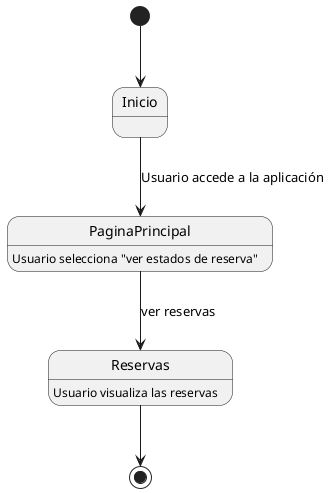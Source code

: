 @startuml
[*] --> Inicio
Inicio --> PaginaPrincipal : Usuario accede a la aplicación
PaginaPrincipal : Usuario selecciona "ver estados de reserva"
PaginaPrincipal --> Reservas : ver reservas
Reservas : Usuario visualiza las reservas
Reservas --> [*]
@enduml
